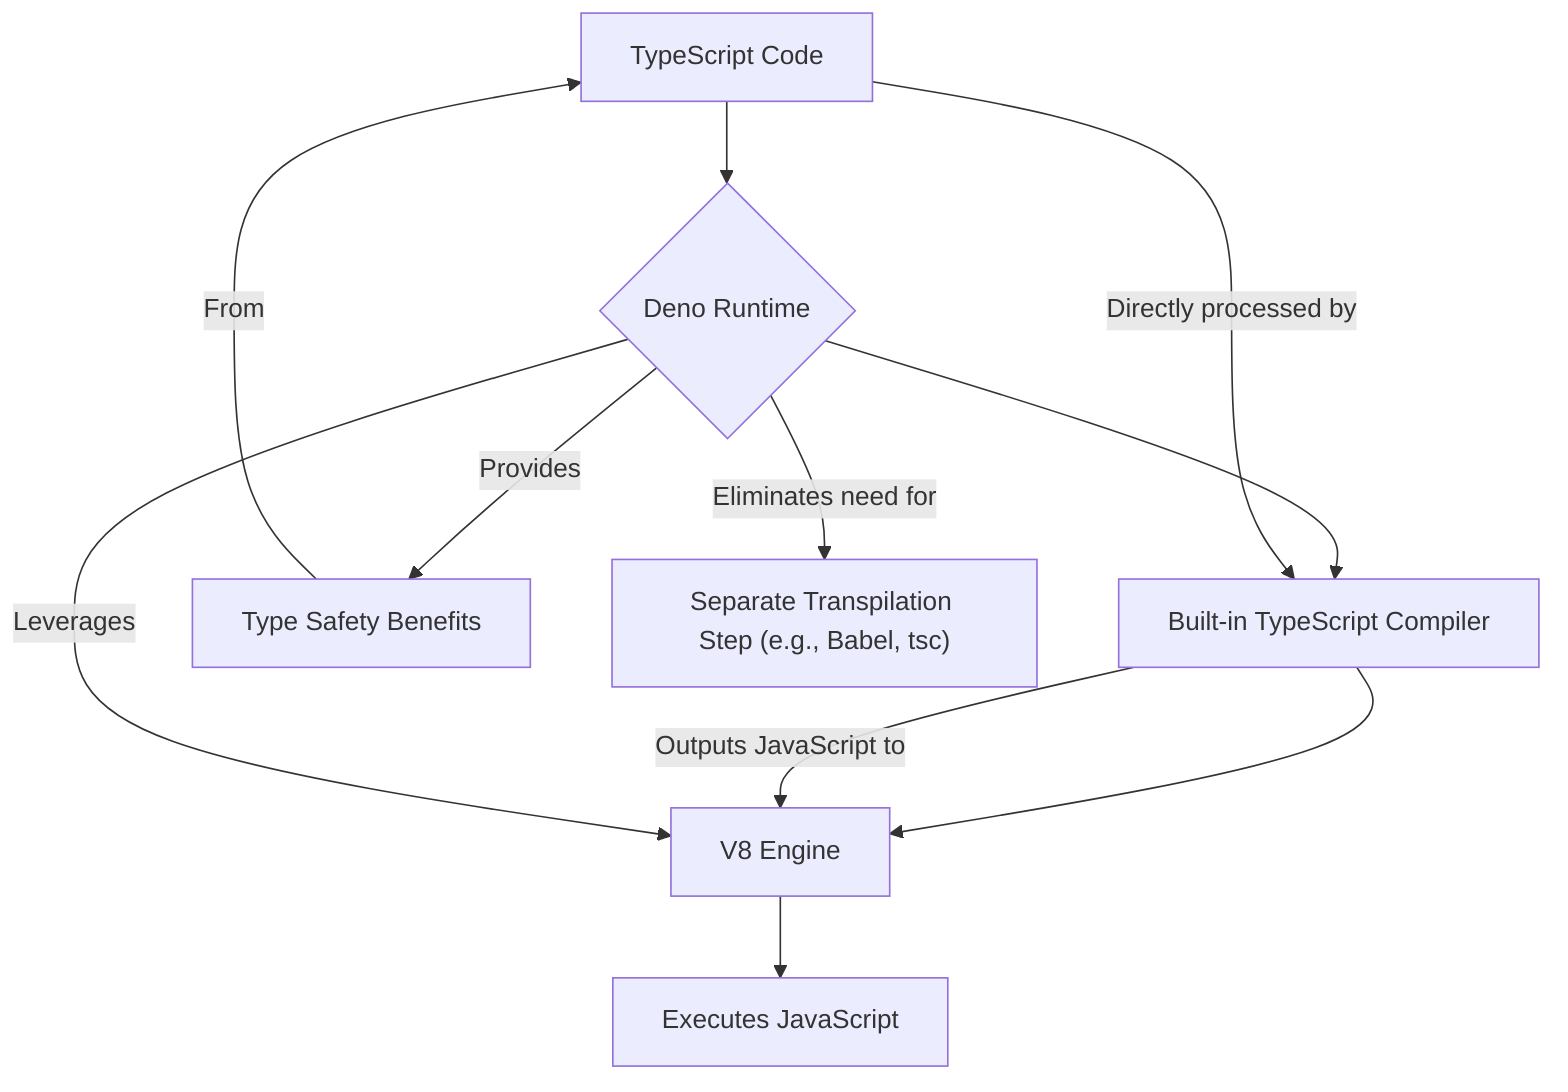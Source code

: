 graph TD
    A[TypeScript Code] --> B{Deno Runtime}
    B --> C[Built-in TypeScript Compiler]
    C --> D[V8 Engine]
    D --> E[Executes JavaScript]

    A -- "Directly processed by" --> C
    C -- "Outputs JavaScript to" --> D
    B -- "Leverages" --> D
    B -- "Provides" --> F[Type Safety Benefits]
    F -- "From" --> A
    B -- "Eliminates need for" --> G["Separate Transpilation Step (e.g., Babel, tsc)"]